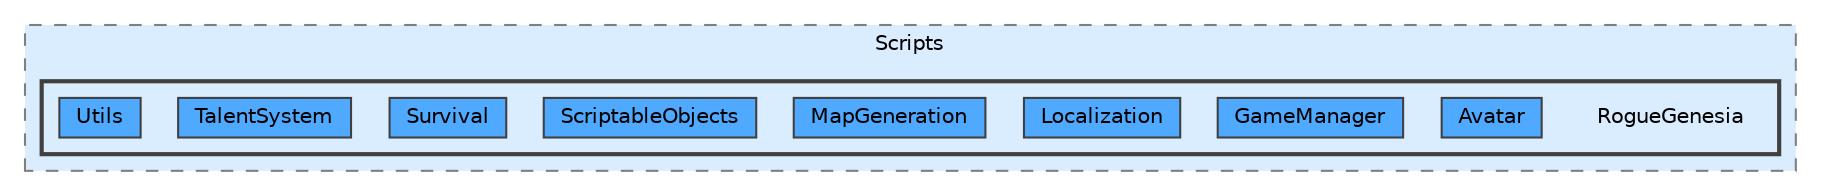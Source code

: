 digraph "Q:/IdleWave/Projet/Assets/Scripts/RogueGenesia"
{
 // LATEX_PDF_SIZE
  bgcolor="transparent";
  edge [fontname=Helvetica,fontsize=10,labelfontname=Helvetica,labelfontsize=10];
  node [fontname=Helvetica,fontsize=10,shape=box,height=0.2,width=0.4];
  compound=true
  subgraph clusterdir_68bc571df5181e7f1520595d8bb5242f {
    graph [ bgcolor="#daedff", pencolor="grey50", label="Scripts", fontname=Helvetica,fontsize=10 style="filled,dashed", URL="dir_68bc571df5181e7f1520595d8bb5242f.html",tooltip=""]
  subgraph clusterdir_d4c8a807693b39dbeba49ac8db2dc23a {
    graph [ bgcolor="#daedff", pencolor="grey25", label="", fontname=Helvetica,fontsize=10 style="filled,bold", URL="dir_d4c8a807693b39dbeba49ac8db2dc23a.html",tooltip=""]
    dir_d4c8a807693b39dbeba49ac8db2dc23a [shape=plaintext, label="RogueGenesia"];
  dir_481c683296c0ed668e34510e3a4fba65 [label="Avatar", fillcolor="#4ea9ff", color="grey25", style="filled", URL="dir_481c683296c0ed668e34510e3a4fba65.html",tooltip=""];
  dir_42be06ff0e7a41e6ff2a6ebbef36fc26 [label="GameManager", fillcolor="#4ea9ff", color="grey25", style="filled", URL="dir_42be06ff0e7a41e6ff2a6ebbef36fc26.html",tooltip=""];
  dir_c4dd8a501a610db434d505c7bbfb1f56 [label="Localization", fillcolor="#4ea9ff", color="grey25", style="filled", URL="dir_c4dd8a501a610db434d505c7bbfb1f56.html",tooltip=""];
  dir_3e0f95b552e0fff3d2e41c11f3d7c05d [label="MapGeneration", fillcolor="#4ea9ff", color="grey25", style="filled", URL="dir_3e0f95b552e0fff3d2e41c11f3d7c05d.html",tooltip=""];
  dir_b126eae8dc8e4603e91a4f47216e00aa [label="ScriptableObjects", fillcolor="#4ea9ff", color="grey25", style="filled", URL="dir_b126eae8dc8e4603e91a4f47216e00aa.html",tooltip=""];
  dir_2d909ba704f47538bf61aa9015000ce8 [label="Survival", fillcolor="#4ea9ff", color="grey25", style="filled", URL="dir_2d909ba704f47538bf61aa9015000ce8.html",tooltip=""];
  dir_ef67aa64956163e7b0acafbb7e2f811a [label="TalentSystem", fillcolor="#4ea9ff", color="grey25", style="filled", URL="dir_ef67aa64956163e7b0acafbb7e2f811a.html",tooltip=""];
  dir_d08fce373df54585ed305f7bc4239de6 [label="Utils", fillcolor="#4ea9ff", color="grey25", style="filled", URL="dir_d08fce373df54585ed305f7bc4239de6.html",tooltip=""];
  }
  }
}
